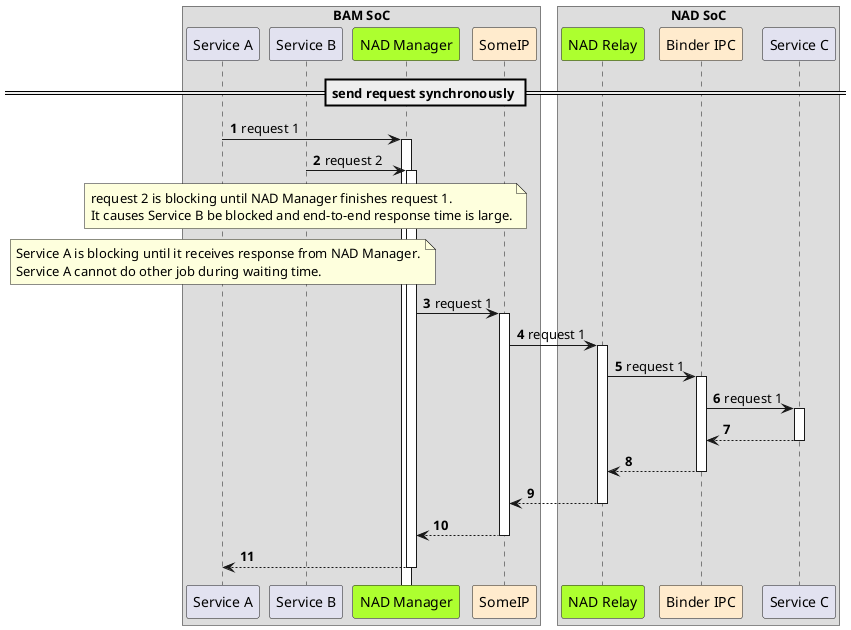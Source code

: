
@startuml
!pragma teoz true
autonumber
autoactivate on


box "BAM SoC"
participant "Service A" as sa
participant "Service B" as sb
participant "NAD Manager" as nadm #GreenYellow
participant "SomeIP" as sip #BlanchedAlmond
end box

box "NAD SoC"
participant "NAD Relay" as nadp #GreenYellow


participant "Binder IPC" as bind #BlanchedAlmond

participant "Service C" as sc

end box

== send request synchronously ==
sa -> nadm: request 1
sb -> nadm: request 2
note over sb
request 2 is blocking until NAD Manager finishes request 1.
It causes Service B be blocked and end-to-end response time is large.
end note

note over sa
Service A is blocking until it receives response from NAD Manager.
Service A cannot do other job during waiting time.
end note

nadm -> sip: request 1
sip -> nadp: request 1
nadp -> bind: request 1
bind -> sc: request 1
sc --> bind:
bind --> nadp:
nadp --> sip:
sip --> nadm:
nadm --> sa:


@enduml